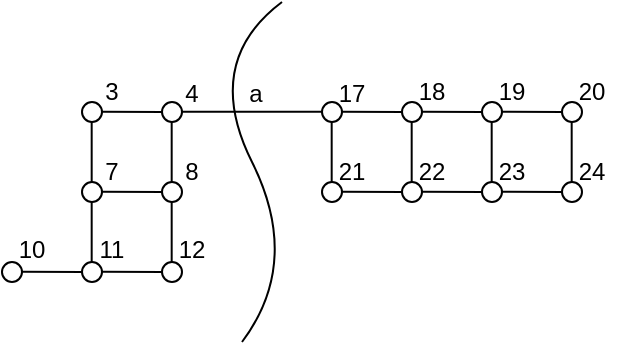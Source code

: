 <mxfile version="20.8.16" type="device"><diagram name="Страница 1" id="dZ6dDqyGAS1SphYKyuqA"><mxGraphModel dx="710" dy="502" grid="1" gridSize="10" guides="1" tooltips="1" connect="1" arrows="1" fold="1" page="1" pageScale="1" pageWidth="827" pageHeight="1169" math="0" shadow="0"><root><mxCell id="0"/><mxCell id="1" parent="0"/><mxCell id="UBN8b3Va5Qd9U0-nv6Dq-5" value="" style="endArrow=none;html=1;rounded=0;" parent="1" edge="1"><mxGeometry width="50" height="50" relative="1" as="geometry"><mxPoint x="320.0" y="244.84" as="sourcePoint"/><mxPoint x="350.0" y="245" as="targetPoint"/></mxGeometry></mxCell><mxCell id="UBN8b3Va5Qd9U0-nv6Dq-6" value="" style="ellipse;whiteSpace=wrap;html=1;aspect=fixed;" parent="1" vertex="1"><mxGeometry x="310" y="240" width="10" height="10" as="geometry"/></mxCell><mxCell id="UBN8b3Va5Qd9U0-nv6Dq-8" value="" style="ellipse;whiteSpace=wrap;html=1;aspect=fixed;" parent="1" vertex="1"><mxGeometry x="350" y="240" width="10" height="10" as="geometry"/></mxCell><mxCell id="UBN8b3Va5Qd9U0-nv6Dq-11" value="3" style="text;html=1;strokeColor=none;fillColor=none;align=center;verticalAlign=middle;whiteSpace=wrap;rounded=0;" parent="1" vertex="1"><mxGeometry x="310" y="225" width="30" height="20" as="geometry"/></mxCell><mxCell id="UBN8b3Va5Qd9U0-nv6Dq-12" value="4" style="text;html=1;strokeColor=none;fillColor=none;align=center;verticalAlign=middle;whiteSpace=wrap;rounded=0;" parent="1" vertex="1"><mxGeometry x="350" y="226" width="30" height="20" as="geometry"/></mxCell><mxCell id="UBN8b3Va5Qd9U0-nv6Dq-15" value="" style="endArrow=none;html=1;rounded=0;" parent="1" edge="1"><mxGeometry width="50" height="50" relative="1" as="geometry"><mxPoint x="314.84" y="280" as="sourcePoint"/><mxPoint x="314.84" y="250" as="targetPoint"/></mxGeometry></mxCell><mxCell id="UBN8b3Va5Qd9U0-nv6Dq-16" value="" style="endArrow=none;html=1;rounded=0;" parent="1" edge="1"><mxGeometry width="50" height="50" relative="1" as="geometry"><mxPoint x="354.84" y="280" as="sourcePoint"/><mxPoint x="354.84" y="250" as="targetPoint"/></mxGeometry></mxCell><mxCell id="UBN8b3Va5Qd9U0-nv6Dq-21" value="" style="endArrow=none;html=1;rounded=0;" parent="1" edge="1"><mxGeometry width="50" height="50" relative="1" as="geometry"><mxPoint x="320.0" y="284.84" as="sourcePoint"/><mxPoint x="350.0" y="285" as="targetPoint"/></mxGeometry></mxCell><mxCell id="UBN8b3Va5Qd9U0-nv6Dq-22" value="" style="ellipse;whiteSpace=wrap;html=1;aspect=fixed;" parent="1" vertex="1"><mxGeometry x="310" y="280" width="10" height="10" as="geometry"/></mxCell><mxCell id="UBN8b3Va5Qd9U0-nv6Dq-23" value="" style="ellipse;whiteSpace=wrap;html=1;aspect=fixed;" parent="1" vertex="1"><mxGeometry x="350" y="280" width="10" height="10" as="geometry"/></mxCell><mxCell id="UBN8b3Va5Qd9U0-nv6Dq-26" value="7" style="text;html=1;strokeColor=none;fillColor=none;align=center;verticalAlign=middle;whiteSpace=wrap;rounded=0;" parent="1" vertex="1"><mxGeometry x="310" y="265" width="30" height="20" as="geometry"/></mxCell><mxCell id="UBN8b3Va5Qd9U0-nv6Dq-27" value="8" style="text;html=1;strokeColor=none;fillColor=none;align=center;verticalAlign=middle;whiteSpace=wrap;rounded=0;" parent="1" vertex="1"><mxGeometry x="350" y="265" width="30" height="20" as="geometry"/></mxCell><mxCell id="UBN8b3Va5Qd9U0-nv6Dq-30" value="" style="endArrow=none;html=1;rounded=0;" parent="1" edge="1"><mxGeometry width="50" height="50" relative="1" as="geometry"><mxPoint x="314.84" y="320" as="sourcePoint"/><mxPoint x="314.84" y="290" as="targetPoint"/></mxGeometry></mxCell><mxCell id="UBN8b3Va5Qd9U0-nv6Dq-31" value="" style="endArrow=none;html=1;rounded=0;" parent="1" edge="1"><mxGeometry width="50" height="50" relative="1" as="geometry"><mxPoint x="354.84" y="320" as="sourcePoint"/><mxPoint x="354.84" y="290" as="targetPoint"/></mxGeometry></mxCell><mxCell id="UBN8b3Va5Qd9U0-nv6Dq-34" value="" style="endArrow=none;html=1;rounded=0;" parent="1" edge="1"><mxGeometry width="50" height="50" relative="1" as="geometry"><mxPoint x="280.0" y="324.84" as="sourcePoint"/><mxPoint x="310.0" y="325" as="targetPoint"/></mxGeometry></mxCell><mxCell id="UBN8b3Va5Qd9U0-nv6Dq-35" value="" style="ellipse;whiteSpace=wrap;html=1;aspect=fixed;" parent="1" vertex="1"><mxGeometry x="270" y="320" width="10" height="10" as="geometry"/></mxCell><mxCell id="UBN8b3Va5Qd9U0-nv6Dq-36" value="" style="endArrow=none;html=1;rounded=0;" parent="1" edge="1"><mxGeometry width="50" height="50" relative="1" as="geometry"><mxPoint x="320.0" y="324.84" as="sourcePoint"/><mxPoint x="350.0" y="325" as="targetPoint"/></mxGeometry></mxCell><mxCell id="UBN8b3Va5Qd9U0-nv6Dq-37" value="" style="ellipse;whiteSpace=wrap;html=1;aspect=fixed;" parent="1" vertex="1"><mxGeometry x="310" y="320" width="10" height="10" as="geometry"/></mxCell><mxCell id="UBN8b3Va5Qd9U0-nv6Dq-38" value="" style="ellipse;whiteSpace=wrap;html=1;aspect=fixed;" parent="1" vertex="1"><mxGeometry x="350" y="320" width="10" height="10" as="geometry"/></mxCell><mxCell id="UBN8b3Va5Qd9U0-nv6Dq-40" value="10" style="text;html=1;strokeColor=none;fillColor=none;align=center;verticalAlign=middle;whiteSpace=wrap;rounded=0;" parent="1" vertex="1"><mxGeometry x="270" y="304" width="30" height="20" as="geometry"/></mxCell><mxCell id="UBN8b3Va5Qd9U0-nv6Dq-41" value="11" style="text;html=1;strokeColor=none;fillColor=none;align=center;verticalAlign=middle;whiteSpace=wrap;rounded=0;" parent="1" vertex="1"><mxGeometry x="310" y="304" width="30" height="20" as="geometry"/></mxCell><mxCell id="UBN8b3Va5Qd9U0-nv6Dq-42" value="12" style="text;html=1;strokeColor=none;fillColor=none;align=center;verticalAlign=middle;whiteSpace=wrap;rounded=0;" parent="1" vertex="1"><mxGeometry x="350" y="304" width="30" height="20" as="geometry"/></mxCell><mxCell id="UBN8b3Va5Qd9U0-nv6Dq-62" value="" style="endArrow=none;html=1;rounded=0;" parent="1" edge="1"><mxGeometry width="50" height="50" relative="1" as="geometry"><mxPoint x="440" y="244.84" as="sourcePoint"/><mxPoint x="470.0" y="245" as="targetPoint"/></mxGeometry></mxCell><mxCell id="UBN8b3Va5Qd9U0-nv6Dq-63" value="" style="ellipse;whiteSpace=wrap;html=1;aspect=fixed;" parent="1" vertex="1"><mxGeometry x="430" y="240" width="10" height="10" as="geometry"/></mxCell><mxCell id="UBN8b3Va5Qd9U0-nv6Dq-64" value="" style="endArrow=none;html=1;rounded=0;" parent="1" edge="1"><mxGeometry width="50" height="50" relative="1" as="geometry"><mxPoint x="480.0" y="244.84" as="sourcePoint"/><mxPoint x="510.0" y="245" as="targetPoint"/></mxGeometry></mxCell><mxCell id="UBN8b3Va5Qd9U0-nv6Dq-65" value="" style="ellipse;whiteSpace=wrap;html=1;aspect=fixed;" parent="1" vertex="1"><mxGeometry x="470" y="240" width="10" height="10" as="geometry"/></mxCell><mxCell id="UBN8b3Va5Qd9U0-nv6Dq-66" value="" style="endArrow=none;html=1;rounded=0;" parent="1" edge="1"><mxGeometry width="50" height="50" relative="1" as="geometry"><mxPoint x="520.0" y="244.84" as="sourcePoint"/><mxPoint x="550.0" y="245" as="targetPoint"/></mxGeometry></mxCell><mxCell id="UBN8b3Va5Qd9U0-nv6Dq-67" value="" style="ellipse;whiteSpace=wrap;html=1;aspect=fixed;" parent="1" vertex="1"><mxGeometry x="510" y="240" width="10" height="10" as="geometry"/></mxCell><mxCell id="UBN8b3Va5Qd9U0-nv6Dq-68" value="" style="ellipse;whiteSpace=wrap;html=1;aspect=fixed;" parent="1" vertex="1"><mxGeometry x="550" y="240" width="10" height="10" as="geometry"/></mxCell><mxCell id="UBN8b3Va5Qd9U0-nv6Dq-69" value="17" style="text;html=1;strokeColor=none;fillColor=none;align=center;verticalAlign=middle;whiteSpace=wrap;rounded=0;" parent="1" vertex="1"><mxGeometry x="430" y="226" width="30" height="20" as="geometry"/></mxCell><mxCell id="UBN8b3Va5Qd9U0-nv6Dq-70" value="18" style="text;html=1;strokeColor=none;fillColor=none;align=center;verticalAlign=middle;whiteSpace=wrap;rounded=0;" parent="1" vertex="1"><mxGeometry x="470" y="225" width="30" height="20" as="geometry"/></mxCell><mxCell id="UBN8b3Va5Qd9U0-nv6Dq-71" value="19" style="text;html=1;strokeColor=none;fillColor=none;align=center;verticalAlign=middle;whiteSpace=wrap;rounded=0;" parent="1" vertex="1"><mxGeometry x="510" y="225" width="30" height="20" as="geometry"/></mxCell><mxCell id="UBN8b3Va5Qd9U0-nv6Dq-72" value="20" style="text;html=1;strokeColor=none;fillColor=none;align=center;verticalAlign=middle;whiteSpace=wrap;rounded=0;" parent="1" vertex="1"><mxGeometry x="550" y="225" width="30" height="20" as="geometry"/></mxCell><mxCell id="UBN8b3Va5Qd9U0-nv6Dq-73" value="" style="endArrow=none;html=1;rounded=0;" parent="1" edge="1"><mxGeometry width="50" height="50" relative="1" as="geometry"><mxPoint x="434.84" y="280" as="sourcePoint"/><mxPoint x="434.84" y="250" as="targetPoint"/></mxGeometry></mxCell><mxCell id="UBN8b3Va5Qd9U0-nv6Dq-74" value="" style="endArrow=none;html=1;rounded=0;" parent="1" edge="1"><mxGeometry width="50" height="50" relative="1" as="geometry"><mxPoint x="474.84" y="280" as="sourcePoint"/><mxPoint x="474.84" y="250" as="targetPoint"/></mxGeometry></mxCell><mxCell id="UBN8b3Va5Qd9U0-nv6Dq-75" value="" style="endArrow=none;html=1;rounded=0;" parent="1" edge="1"><mxGeometry width="50" height="50" relative="1" as="geometry"><mxPoint x="514.84" y="280" as="sourcePoint"/><mxPoint x="514.84" y="250" as="targetPoint"/></mxGeometry></mxCell><mxCell id="UBN8b3Va5Qd9U0-nv6Dq-76" value="" style="endArrow=none;html=1;rounded=0;" parent="1" edge="1"><mxGeometry width="50" height="50" relative="1" as="geometry"><mxPoint x="554.84" y="280" as="sourcePoint"/><mxPoint x="554.84" y="250" as="targetPoint"/></mxGeometry></mxCell><mxCell id="UBN8b3Va5Qd9U0-nv6Dq-77" value="" style="endArrow=none;html=1;rounded=0;" parent="1" edge="1"><mxGeometry width="50" height="50" relative="1" as="geometry"><mxPoint x="440" y="284.84" as="sourcePoint"/><mxPoint x="470.0" y="285" as="targetPoint"/></mxGeometry></mxCell><mxCell id="UBN8b3Va5Qd9U0-nv6Dq-78" value="" style="ellipse;whiteSpace=wrap;html=1;aspect=fixed;" parent="1" vertex="1"><mxGeometry x="430" y="280" width="10" height="10" as="geometry"/></mxCell><mxCell id="UBN8b3Va5Qd9U0-nv6Dq-79" value="" style="endArrow=none;html=1;rounded=0;" parent="1" edge="1"><mxGeometry width="50" height="50" relative="1" as="geometry"><mxPoint x="480.0" y="284.84" as="sourcePoint"/><mxPoint x="510.0" y="285" as="targetPoint"/></mxGeometry></mxCell><mxCell id="UBN8b3Va5Qd9U0-nv6Dq-80" value="" style="ellipse;whiteSpace=wrap;html=1;aspect=fixed;" parent="1" vertex="1"><mxGeometry x="470" y="280" width="10" height="10" as="geometry"/></mxCell><mxCell id="UBN8b3Va5Qd9U0-nv6Dq-81" value="" style="endArrow=none;html=1;rounded=0;" parent="1" edge="1"><mxGeometry width="50" height="50" relative="1" as="geometry"><mxPoint x="520.0" y="284.84" as="sourcePoint"/><mxPoint x="550.0" y="285" as="targetPoint"/></mxGeometry></mxCell><mxCell id="UBN8b3Va5Qd9U0-nv6Dq-82" value="" style="ellipse;whiteSpace=wrap;html=1;aspect=fixed;" parent="1" vertex="1"><mxGeometry x="510" y="280" width="10" height="10" as="geometry"/></mxCell><mxCell id="UBN8b3Va5Qd9U0-nv6Dq-83" value="" style="ellipse;whiteSpace=wrap;html=1;aspect=fixed;" parent="1" vertex="1"><mxGeometry x="550" y="280" width="10" height="10" as="geometry"/></mxCell><mxCell id="UBN8b3Va5Qd9U0-nv6Dq-84" value="21" style="text;html=1;strokeColor=none;fillColor=none;align=center;verticalAlign=middle;whiteSpace=wrap;rounded=0;" parent="1" vertex="1"><mxGeometry x="430" y="265" width="30" height="20" as="geometry"/></mxCell><mxCell id="UBN8b3Va5Qd9U0-nv6Dq-85" value="22" style="text;html=1;strokeColor=none;fillColor=none;align=center;verticalAlign=middle;whiteSpace=wrap;rounded=0;" parent="1" vertex="1"><mxGeometry x="470" y="265" width="30" height="20" as="geometry"/></mxCell><mxCell id="UBN8b3Va5Qd9U0-nv6Dq-86" value="23" style="text;html=1;strokeColor=none;fillColor=none;align=center;verticalAlign=middle;whiteSpace=wrap;rounded=0;" parent="1" vertex="1"><mxGeometry x="510" y="265" width="30" height="20" as="geometry"/></mxCell><mxCell id="UBN8b3Va5Qd9U0-nv6Dq-87" value="24" style="text;html=1;strokeColor=none;fillColor=none;align=center;verticalAlign=middle;whiteSpace=wrap;rounded=0;" parent="1" vertex="1"><mxGeometry x="550" y="265" width="30" height="20" as="geometry"/></mxCell><mxCell id="UBN8b3Va5Qd9U0-nv6Dq-119" value="" style="endArrow=none;html=1;rounded=0;" parent="1" edge="1"><mxGeometry width="50" height="50" relative="1" as="geometry"><mxPoint x="360" y="244.84" as="sourcePoint"/><mxPoint x="430" y="244.84" as="targetPoint"/></mxGeometry></mxCell><mxCell id="UBN8b3Va5Qd9U0-nv6Dq-123" value="a" style="text;html=1;strokeColor=none;fillColor=none;align=center;verticalAlign=middle;whiteSpace=wrap;rounded=0;" parent="1" vertex="1"><mxGeometry x="382" y="226" width="30" height="20" as="geometry"/></mxCell><mxCell id="Iu6v90M70W_svMWt9y7H-1" value="" style="curved=1;endArrow=none;html=1;rounded=0;endFill=0;" edge="1" parent="1"><mxGeometry width="50" height="50" relative="1" as="geometry"><mxPoint x="390" y="360" as="sourcePoint"/><mxPoint x="410" y="190" as="targetPoint"/><Array as="points"><mxPoint x="420" y="320"/><mxPoint x="370" y="220"/></Array></mxGeometry></mxCell></root></mxGraphModel></diagram></mxfile>
